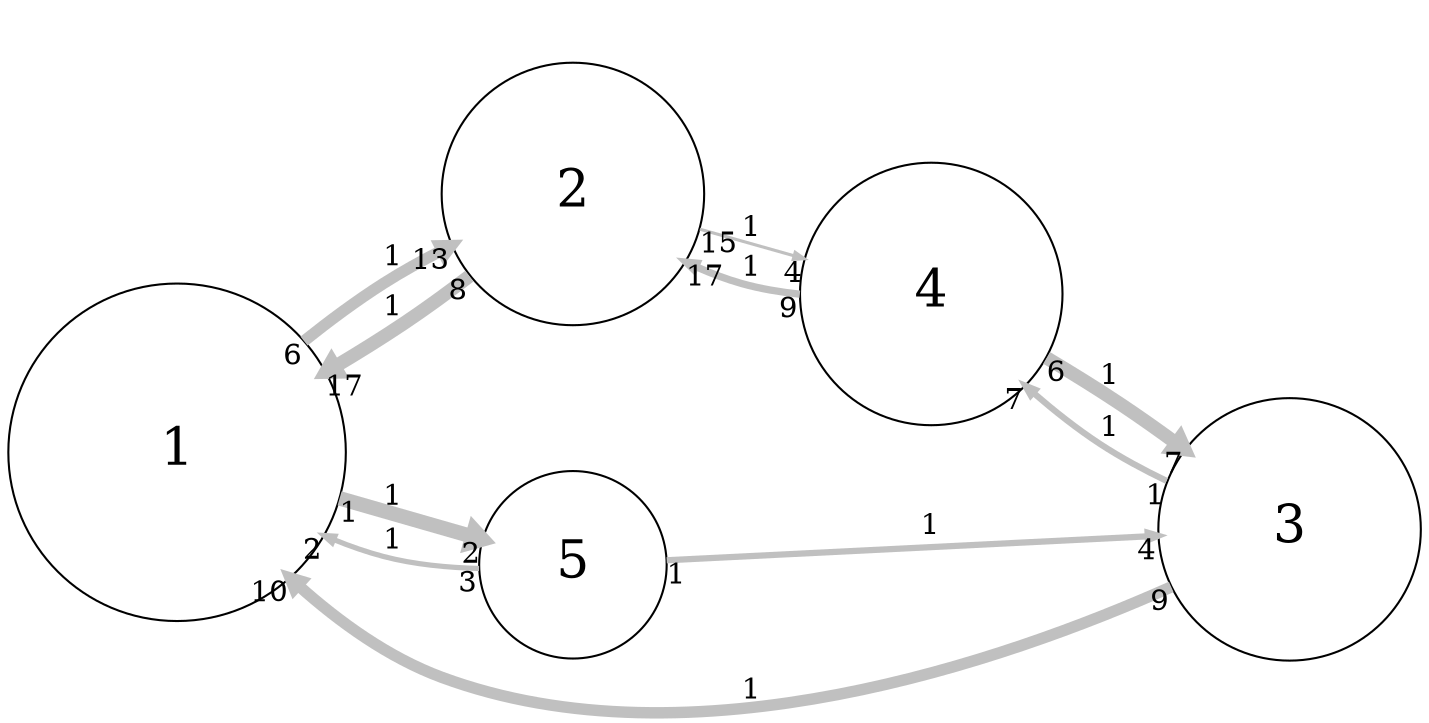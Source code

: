 digraph "" {
	graph [bb="0,0,668.25,334",
		overlap=false,
		rankdir=LR,
		ratio=0.5,
		scale=1,
		splines=spline
	];
	node [fontsize=25,
		label="\N",
		shape=circle
	];
	edge [arrowsize=0.5,
		splines=true
	];
	0	[height=2.25,
		label=1,
		pos="81.25,128.07",
		width=2.25];
	1	[height=1.75,
		label=2,
		pos="267.25,247.07",
		width=1.75];
	0 -> 1	[key=0,
		capacity=1,
		color=grey,
		from_pd=5,
		head_lp="201.67,232.56",
		headlabel=13,
		label=1,
		lp="183.25,220.32",
		penwidth=5.5,
		pos="e,208.42,224.31 141.99,182.02 154.09,191.66 167.04,201.14 179.88,209.07 185.73,212.69 191.99,216.14 198.36,219.39",
		pt=10,
		tail_lp="138.62,173.77",
		taillabel=6,
		to_pd=12];
	4	[height=1.25,
		label=5,
		pos="267.25,73.074",
		width=1.25];
	0 -> 4	[key=0,
		capacity=1,
		color=grey,
		from_pd=0,
		head_lp="220.31,77.546",
		headlabel=2,
		label=1,
		lp="183.25,106.32",
		penwidth=7.0,
		pos="e,223.69,85.796 159.22,105.07 177.14,99.711 195.84,94.119 212.51,89.137",
		pt=7,
		tail_lp="162.59,96.818",
		taillabel=1,
		to_pd=1];
	1 -> 0	[key=0,
		capacity=1,
		color=grey,
		from_pd=7,
		head_lp="159.25,175.65",
		headlabel=17,
		label=1,
		lp="183.25,196.32",
		penwidth=6.5,
		pos="e,152.5,167.4 216.71,209.41 206.88,202.29 196.53,195.06 186.62,188.57 178.82,183.46 170.56,178.3 162.26,173.25",
		pt=8,
		tail_lp="213.34,217.66",
		taillabel=8,
		to_pd=16];
	3	[height=1.75,
		label=4,
		pos="436.25,200.07",
		width=1.75];
	1 -> 3	[key=0,
		capacity=1,
		color=grey,
		from_pd=14,
		head_lp="371.91,208.7",
		headlabel=4,
		label=1,
		lp="352.25,231.32",
		penwidth=1.5,
		pos="e,375.29,216.95 328.07,230.24 341.14,226.56 355.05,222.64 368.38,218.89",
		pt=18,
		tail_lp="334.82,238.49",
		taillabel=15,
		to_pd=3];
	4 -> 0	[key=0,
		capacity=1,
		color=grey,
		from_pd=2,
		head_lp="148.35,79.437",
		headlabel=2,
		label=1,
		lp="183.25,86.324",
		penwidth=2.5,
		pos="e,151.73,87.687 222.18,71.78 208.44,72.328 193.35,73.921 179.88,77.574 173.12,79.404 166.3,81.746 159.57,84.415",
		pt=16,
		tail_lp="218.81,63.53",
		taillabel=3,
		to_pd=1];
	2	[height=1.75,
		label=3,
		pos="605.25,87.074",
		width=1.75];
	4 -> 2	[key=0,
		capacity=1,
		color=grey,
		from_pd=0,
		head_lp="538.48,76.225",
		headlabel=4,
		label=1,
		lp="436.25,91.324",
		penwidth=3.0,
		pos="e,541.86,84.475 312.52,74.919 368.6,77.256 465.95,81.312 532.66,84.091",
		pt=15,
		tail_lp="315.9,66.669",
		taillabel=1,
		to_pd=3];
	3 -> 1	[key=0,
		capacity=1,
		color=grey,
		from_pd=8,
		head_lp="327.7,221.67",
		headlabel=17,
		label=1,
		lp="352.25,210.32",
		penwidth=3.5,
		pos="e,320.95,213.42 372.92,198.35 364.74,199.14 356.55,200.48 348.88,202.57 342.55,204.3 336.19,206.62 329.96,209.28",
		pt=14,
		tail_lp="369.54,190.1",
		taillabel=9,
		to_pd=16];
	3 -> 2	[key=0,
		capacity=1,
		color=grey,
		from_pd=5,
		head_lp="558.81,125.21",
		headlabel=7,
		label=1,
		lp="521.25,176.32",
		penwidth=6.5,
		pos="e,562.18,133.46 496.15,179.41 505.99,174.95 515.84,169.83 524.62,164.07 534.73,157.46 544.66,149.46 553.9,141.15",
		pt=8,
		tail_lp="499.52,187.66",
		taillabel=6,
		to_pd=6];
	2 -> 0	[key=0,
		capacity=1,
		color=grey,
		from_pd=8,
		head_lp="141.03,58.145",
		headlabel=10,
		label=1,
		lp="352.25,12.324",
		penwidth=5.5,
		pos="e,134.28,66.395 548.1,59.532 469.02,24.706 321.39,-25.634 204.25,19.074 181.58,27.725 160.46,42.738 142.37,58.905",
		pt=10,
		tail_lp="544.73,67.782",
		taillabel=9,
		to_pd=9];
	2 -> 3	[key=0,
		capacity=1,
		color=grey,
		from_pd=0,
		head_lp="485.34,173.5",
		headlabel=7,
		label=1,
		lp="521.25,151.32",
		penwidth=3.0,
		pos="e,488.72,165.25 552.38,122.17 534.65,134.17 514.69,147.68 496.43,160.03",
		pt=15,
		tail_lp="549,113.92",
		taillabel=1,
		to_pd=6];
}
